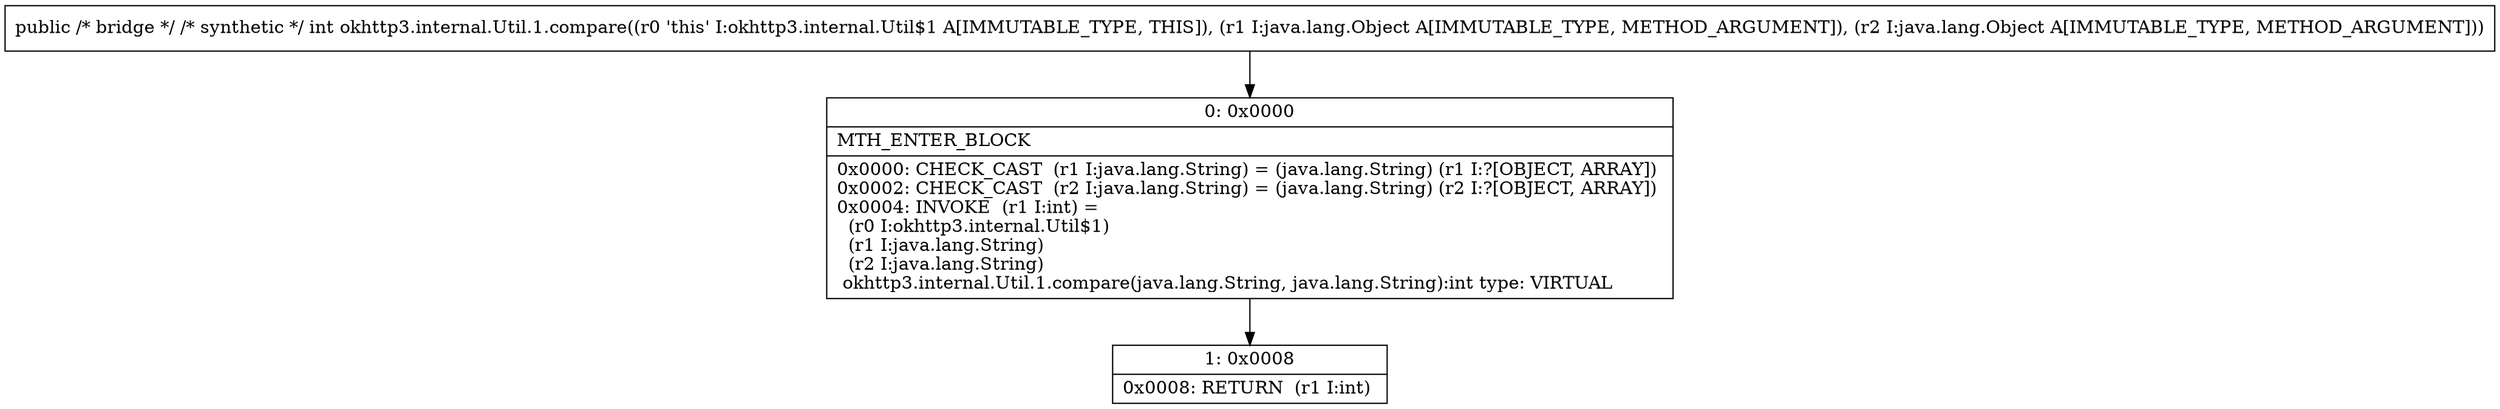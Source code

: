 digraph "CFG forokhttp3.internal.Util.1.compare(Ljava\/lang\/Object;Ljava\/lang\/Object;)I" {
Node_0 [shape=record,label="{0\:\ 0x0000|MTH_ENTER_BLOCK\l|0x0000: CHECK_CAST  (r1 I:java.lang.String) = (java.lang.String) (r1 I:?[OBJECT, ARRAY]) \l0x0002: CHECK_CAST  (r2 I:java.lang.String) = (java.lang.String) (r2 I:?[OBJECT, ARRAY]) \l0x0004: INVOKE  (r1 I:int) = \l  (r0 I:okhttp3.internal.Util$1)\l  (r1 I:java.lang.String)\l  (r2 I:java.lang.String)\l okhttp3.internal.Util.1.compare(java.lang.String, java.lang.String):int type: VIRTUAL \l}"];
Node_1 [shape=record,label="{1\:\ 0x0008|0x0008: RETURN  (r1 I:int) \l}"];
MethodNode[shape=record,label="{public \/* bridge *\/ \/* synthetic *\/ int okhttp3.internal.Util.1.compare((r0 'this' I:okhttp3.internal.Util$1 A[IMMUTABLE_TYPE, THIS]), (r1 I:java.lang.Object A[IMMUTABLE_TYPE, METHOD_ARGUMENT]), (r2 I:java.lang.Object A[IMMUTABLE_TYPE, METHOD_ARGUMENT])) }"];
MethodNode -> Node_0;
Node_0 -> Node_1;
}

